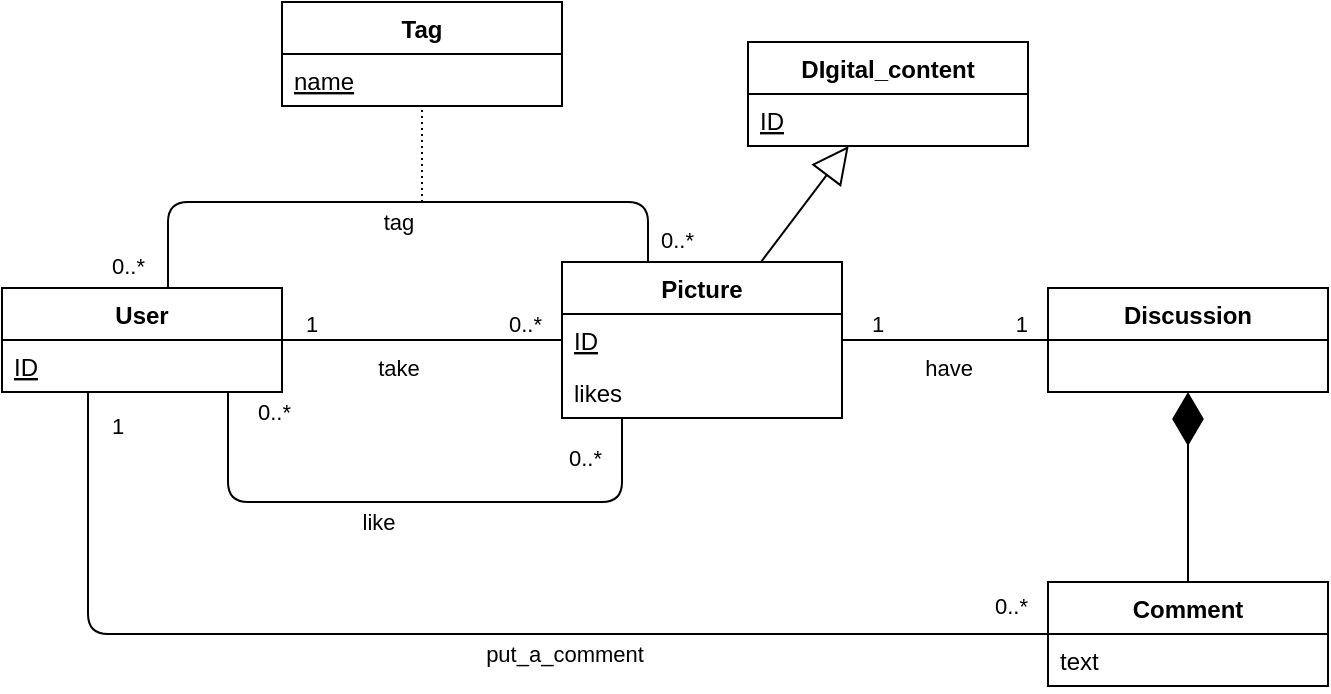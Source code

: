 <mxfile version="13.6.10" type="github">
  <diagram id="JIyP0em8TTZpzE-Yu7QX" name="Page-1">
    <mxGraphModel dx="1038" dy="547" grid="1" gridSize="10" guides="1" tooltips="1" connect="1" arrows="1" fold="1" page="1" pageScale="1" pageWidth="827" pageHeight="1169" math="0" shadow="0">
      <root>
        <mxCell id="0" />
        <mxCell id="1" parent="0" />
        <mxCell id="kAtY7hV0Js4Ca2Sx3CgP-8" value="" style="endArrow=none;html=1;edgeStyle=orthogonalEdgeStyle;" edge="1" parent="1" source="kAtY7hV0Js4Ca2Sx3CgP-1" target="kAtY7hV0Js4Ca2Sx3CgP-3">
          <mxGeometry relative="1" as="geometry">
            <mxPoint x="107" y="150" as="sourcePoint" />
            <mxPoint x="267" y="150" as="targetPoint" />
          </mxGeometry>
        </mxCell>
        <mxCell id="kAtY7hV0Js4Ca2Sx3CgP-9" value="1" style="edgeLabel;resizable=0;html=1;align=left;verticalAlign=bottom;" connectable="0" vertex="1" parent="kAtY7hV0Js4Ca2Sx3CgP-8">
          <mxGeometry x="-1" relative="1" as="geometry">
            <mxPoint x="10" as="offset" />
          </mxGeometry>
        </mxCell>
        <mxCell id="kAtY7hV0Js4Ca2Sx3CgP-10" value="0..*" style="edgeLabel;resizable=0;html=1;align=right;verticalAlign=bottom;" connectable="0" vertex="1" parent="kAtY7hV0Js4Ca2Sx3CgP-8">
          <mxGeometry x="1" relative="1" as="geometry">
            <mxPoint x="-10" as="offset" />
          </mxGeometry>
        </mxCell>
        <mxCell id="kAtY7hV0Js4Ca2Sx3CgP-12" value="take" style="edgeLabel;html=1;align=center;verticalAlign=middle;resizable=0;points=[];" vertex="1" connectable="0" parent="kAtY7hV0Js4Ca2Sx3CgP-8">
          <mxGeometry x="-0.2" y="3" relative="1" as="geometry">
            <mxPoint x="2" y="17" as="offset" />
          </mxGeometry>
        </mxCell>
        <mxCell id="kAtY7hV0Js4Ca2Sx3CgP-13" value="" style="endArrow=none;html=1;edgeStyle=orthogonalEdgeStyle;" edge="1" parent="1" source="kAtY7hV0Js4Ca2Sx3CgP-1" target="kAtY7hV0Js4Ca2Sx3CgP-3">
          <mxGeometry relative="1" as="geometry">
            <mxPoint x="167" y="320" as="sourcePoint" />
            <mxPoint x="297" y="300" as="targetPoint" />
            <Array as="points">
              <mxPoint x="160" y="280" />
              <mxPoint x="357" y="280" />
            </Array>
          </mxGeometry>
        </mxCell>
        <mxCell id="kAtY7hV0Js4Ca2Sx3CgP-14" value="0..*" style="edgeLabel;resizable=0;html=1;align=left;verticalAlign=bottom;" connectable="0" vertex="1" parent="kAtY7hV0Js4Ca2Sx3CgP-13">
          <mxGeometry x="-1" relative="1" as="geometry">
            <mxPoint x="13" y="18" as="offset" />
          </mxGeometry>
        </mxCell>
        <mxCell id="kAtY7hV0Js4Ca2Sx3CgP-15" value="0..*" style="edgeLabel;resizable=0;html=1;align=right;verticalAlign=bottom;" connectable="0" vertex="1" parent="kAtY7hV0Js4Ca2Sx3CgP-13">
          <mxGeometry x="1" relative="1" as="geometry">
            <mxPoint x="-10" y="28" as="offset" />
          </mxGeometry>
        </mxCell>
        <mxCell id="kAtY7hV0Js4Ca2Sx3CgP-16" value="&lt;div&gt;like&lt;/div&gt;" style="edgeLabel;html=1;align=center;verticalAlign=middle;resizable=0;points=[];" vertex="1" connectable="0" parent="kAtY7hV0Js4Ca2Sx3CgP-13">
          <mxGeometry x="-0.194" y="2" relative="1" as="geometry">
            <mxPoint x="11" y="12" as="offset" />
          </mxGeometry>
        </mxCell>
        <mxCell id="kAtY7hV0Js4Ca2Sx3CgP-18" value="" style="endArrow=none;html=1;edgeStyle=orthogonalEdgeStyle;" edge="1" parent="1" source="kAtY7hV0Js4Ca2Sx3CgP-1" target="kAtY7hV0Js4Ca2Sx3CgP-3">
          <mxGeometry relative="1" as="geometry">
            <mxPoint x="160" y="139" as="sourcePoint" />
            <mxPoint x="370" y="113" as="targetPoint" />
            <Array as="points">
              <mxPoint x="130" y="130" />
              <mxPoint x="370" y="130" />
            </Array>
          </mxGeometry>
        </mxCell>
        <mxCell id="kAtY7hV0Js4Ca2Sx3CgP-19" value="0..*" style="edgeLabel;resizable=0;html=1;align=left;verticalAlign=bottom;" connectable="0" vertex="1" parent="kAtY7hV0Js4Ca2Sx3CgP-18">
          <mxGeometry x="-1" relative="1" as="geometry">
            <mxPoint x="-30" y="-3.0" as="offset" />
          </mxGeometry>
        </mxCell>
        <mxCell id="kAtY7hV0Js4Ca2Sx3CgP-20" value="0..*" style="edgeLabel;resizable=0;html=1;align=right;verticalAlign=bottom;" connectable="0" vertex="1" parent="kAtY7hV0Js4Ca2Sx3CgP-18">
          <mxGeometry x="1" relative="1" as="geometry">
            <mxPoint x="23" y="-3" as="offset" />
          </mxGeometry>
        </mxCell>
        <mxCell id="kAtY7hV0Js4Ca2Sx3CgP-21" value="tag" style="edgeLabel;html=1;align=center;verticalAlign=middle;resizable=0;points=[];" vertex="1" connectable="0" parent="kAtY7hV0Js4Ca2Sx3CgP-18">
          <mxGeometry x="-0.194" y="2" relative="1" as="geometry">
            <mxPoint x="32" y="12" as="offset" />
          </mxGeometry>
        </mxCell>
        <mxCell id="kAtY7hV0Js4Ca2Sx3CgP-23" value="" style="endArrow=diamondThin;endFill=1;endSize=24;html=1;" edge="1" parent="1" source="kAtY7hV0Js4Ca2Sx3CgP-22" target="kAtY7hV0Js4Ca2Sx3CgP-17">
          <mxGeometry width="160" relative="1" as="geometry">
            <mxPoint x="240" y="430" as="sourcePoint" />
            <mxPoint x="400" y="430" as="targetPoint" />
          </mxGeometry>
        </mxCell>
        <mxCell id="kAtY7hV0Js4Ca2Sx3CgP-24" value="" style="endArrow=none;html=1;edgeStyle=orthogonalEdgeStyle;" edge="1" parent="1" source="kAtY7hV0Js4Ca2Sx3CgP-3" target="kAtY7hV0Js4Ca2Sx3CgP-17">
          <mxGeometry relative="1" as="geometry">
            <mxPoint x="460" y="170" as="sourcePoint" />
            <mxPoint x="620" y="220" as="targetPoint" />
          </mxGeometry>
        </mxCell>
        <mxCell id="kAtY7hV0Js4Ca2Sx3CgP-25" value="1" style="edgeLabel;resizable=0;html=1;align=left;verticalAlign=bottom;" connectable="0" vertex="1" parent="kAtY7hV0Js4Ca2Sx3CgP-24">
          <mxGeometry x="-1" relative="1" as="geometry">
            <mxPoint x="13" as="offset" />
          </mxGeometry>
        </mxCell>
        <mxCell id="kAtY7hV0Js4Ca2Sx3CgP-26" value="1" style="edgeLabel;resizable=0;html=1;align=right;verticalAlign=bottom;" connectable="0" vertex="1" parent="kAtY7hV0Js4Ca2Sx3CgP-24">
          <mxGeometry x="1" relative="1" as="geometry">
            <mxPoint x="-10" as="offset" />
          </mxGeometry>
        </mxCell>
        <mxCell id="kAtY7hV0Js4Ca2Sx3CgP-34" value="have" style="edgeLabel;html=1;align=center;verticalAlign=middle;resizable=0;points=[];" vertex="1" connectable="0" parent="kAtY7hV0Js4Ca2Sx3CgP-24">
          <mxGeometry x="-0.301" y="-1" relative="1" as="geometry">
            <mxPoint x="17" y="13" as="offset" />
          </mxGeometry>
        </mxCell>
        <mxCell id="kAtY7hV0Js4Ca2Sx3CgP-22" value="Comment" style="swimlane;fontStyle=1;childLayout=stackLayout;horizontal=1;startSize=26;fillColor=none;horizontalStack=0;resizeParent=1;resizeParentMax=0;resizeLast=0;collapsible=1;marginBottom=0;" vertex="1" parent="1">
          <mxGeometry x="570" y="320" width="140" height="52" as="geometry" />
        </mxCell>
        <mxCell id="kAtY7hV0Js4Ca2Sx3CgP-39" value="text" style="text;strokeColor=none;fillColor=none;align=left;verticalAlign=top;spacingLeft=4;spacingRight=4;overflow=hidden;rotatable=0;points=[[0,0.5],[1,0.5]];portConstraint=eastwest;" vertex="1" parent="kAtY7hV0Js4Ca2Sx3CgP-22">
          <mxGeometry y="26" width="140" height="26" as="geometry" />
        </mxCell>
        <mxCell id="kAtY7hV0Js4Ca2Sx3CgP-29" value="" style="endArrow=block;endSize=16;endFill=0;html=1;" edge="1" parent="1" source="kAtY7hV0Js4Ca2Sx3CgP-3" target="kAtY7hV0Js4Ca2Sx3CgP-2">
          <mxGeometry width="160" relative="1" as="geometry">
            <mxPoint x="90" y="140" as="sourcePoint" />
            <mxPoint x="250" y="140" as="targetPoint" />
          </mxGeometry>
        </mxCell>
        <mxCell id="kAtY7hV0Js4Ca2Sx3CgP-30" value="" style="endArrow=none;html=1;edgeStyle=orthogonalEdgeStyle;" edge="1" parent="1" source="kAtY7hV0Js4Ca2Sx3CgP-5" target="kAtY7hV0Js4Ca2Sx3CgP-22">
          <mxGeometry relative="1" as="geometry">
            <mxPoint x="185" y="272" as="sourcePoint" />
            <mxPoint x="377" y="272" as="targetPoint" />
            <Array as="points">
              <mxPoint x="90" y="346" />
            </Array>
          </mxGeometry>
        </mxCell>
        <mxCell id="kAtY7hV0Js4Ca2Sx3CgP-31" value="1" style="edgeLabel;resizable=0;html=1;align=left;verticalAlign=bottom;" connectable="0" vertex="1" parent="kAtY7hV0Js4Ca2Sx3CgP-30">
          <mxGeometry x="-1" relative="1" as="geometry">
            <mxPoint x="10.0" y="25.0" as="offset" />
          </mxGeometry>
        </mxCell>
        <mxCell id="kAtY7hV0Js4Ca2Sx3CgP-32" value="0..*" style="edgeLabel;resizable=0;html=1;align=right;verticalAlign=bottom;" connectable="0" vertex="1" parent="kAtY7hV0Js4Ca2Sx3CgP-30">
          <mxGeometry x="1" relative="1" as="geometry">
            <mxPoint x="-10" y="-6" as="offset" />
          </mxGeometry>
        </mxCell>
        <mxCell id="kAtY7hV0Js4Ca2Sx3CgP-33" value="put_a_comment" style="edgeLabel;html=1;align=center;verticalAlign=middle;resizable=0;points=[];" vertex="1" connectable="0" parent="kAtY7hV0Js4Ca2Sx3CgP-30">
          <mxGeometry x="-0.194" y="2" relative="1" as="geometry">
            <mxPoint x="117" y="12" as="offset" />
          </mxGeometry>
        </mxCell>
        <mxCell id="kAtY7hV0Js4Ca2Sx3CgP-17" value="Discussion" style="swimlane;fontStyle=1;childLayout=stackLayout;horizontal=1;startSize=26;fillColor=none;horizontalStack=0;resizeParent=1;resizeParentMax=0;resizeLast=0;collapsible=1;marginBottom=0;" vertex="1" parent="1">
          <mxGeometry x="570" y="173" width="140" height="52" as="geometry" />
        </mxCell>
        <mxCell id="kAtY7hV0Js4Ca2Sx3CgP-40" value="Tag" style="swimlane;fontStyle=1;childLayout=stackLayout;horizontal=1;startSize=26;fillColor=none;horizontalStack=0;resizeParent=1;resizeParentMax=0;resizeLast=0;collapsible=1;marginBottom=0;" vertex="1" parent="1">
          <mxGeometry x="187" y="30" width="140" height="52" as="geometry" />
        </mxCell>
        <mxCell id="kAtY7hV0Js4Ca2Sx3CgP-41" value="name" style="text;strokeColor=none;fillColor=none;align=left;verticalAlign=top;spacingLeft=4;spacingRight=4;overflow=hidden;rotatable=0;points=[[0,0.5],[1,0.5]];portConstraint=eastwest;fontStyle=4" vertex="1" parent="kAtY7hV0Js4Ca2Sx3CgP-40">
          <mxGeometry y="26" width="140" height="26" as="geometry" />
        </mxCell>
        <mxCell id="kAtY7hV0Js4Ca2Sx3CgP-1" value="User" style="swimlane;fontStyle=1;childLayout=stackLayout;horizontal=1;startSize=26;fillColor=none;horizontalStack=0;resizeParent=1;resizeParentMax=0;resizeLast=0;collapsible=1;marginBottom=0;" vertex="1" parent="1">
          <mxGeometry x="47" y="173" width="140" height="52" as="geometry" />
        </mxCell>
        <mxCell id="kAtY7hV0Js4Ca2Sx3CgP-5" value="ID" style="text;strokeColor=none;fillColor=none;align=left;verticalAlign=top;spacingLeft=4;spacingRight=4;overflow=hidden;rotatable=0;points=[[0,0.5],[1,0.5]];portConstraint=eastwest;fontStyle=4" vertex="1" parent="kAtY7hV0Js4Ca2Sx3CgP-1">
          <mxGeometry y="26" width="140" height="26" as="geometry" />
        </mxCell>
        <mxCell id="kAtY7hV0Js4Ca2Sx3CgP-2" value="DIgital_content" style="swimlane;fontStyle=1;childLayout=stackLayout;horizontal=1;startSize=26;fillColor=none;horizontalStack=0;resizeParent=1;resizeParentMax=0;resizeLast=0;collapsible=1;marginBottom=0;" vertex="1" parent="1">
          <mxGeometry x="420" y="50" width="140" height="52" as="geometry" />
        </mxCell>
        <mxCell id="kAtY7hV0Js4Ca2Sx3CgP-7" value="ID" style="text;strokeColor=none;fillColor=none;align=left;verticalAlign=top;spacingLeft=4;spacingRight=4;overflow=hidden;rotatable=0;points=[[0,0.5],[1,0.5]];portConstraint=eastwest;fontStyle=4" vertex="1" parent="kAtY7hV0Js4Ca2Sx3CgP-2">
          <mxGeometry y="26" width="140" height="26" as="geometry" />
        </mxCell>
        <mxCell id="kAtY7hV0Js4Ca2Sx3CgP-42" value="" style="endArrow=none;html=1;rounded=0;dashed=1;dashPattern=1 2;" edge="1" parent="1" target="kAtY7hV0Js4Ca2Sx3CgP-40">
          <mxGeometry relative="1" as="geometry">
            <mxPoint x="257" y="130" as="sourcePoint" />
            <mxPoint x="190" y="70" as="targetPoint" />
          </mxGeometry>
        </mxCell>
        <mxCell id="kAtY7hV0Js4Ca2Sx3CgP-3" value="Picture" style="swimlane;fontStyle=1;childLayout=stackLayout;horizontal=1;startSize=26;fillColor=none;horizontalStack=0;resizeParent=1;resizeParentMax=0;resizeLast=0;collapsible=1;marginBottom=0;" vertex="1" parent="1">
          <mxGeometry x="327" y="160" width="140" height="78" as="geometry" />
        </mxCell>
        <mxCell id="kAtY7hV0Js4Ca2Sx3CgP-36" value="ID" style="text;strokeColor=none;fillColor=none;align=left;verticalAlign=top;spacingLeft=4;spacingRight=4;overflow=hidden;rotatable=0;points=[[0,0.5],[1,0.5]];portConstraint=eastwest;fontStyle=4" vertex="1" parent="kAtY7hV0Js4Ca2Sx3CgP-3">
          <mxGeometry y="26" width="140" height="26" as="geometry" />
        </mxCell>
        <mxCell id="kAtY7hV0Js4Ca2Sx3CgP-45" value="likes" style="text;strokeColor=none;fillColor=none;align=left;verticalAlign=top;spacingLeft=4;spacingRight=4;overflow=hidden;rotatable=0;points=[[0,0.5],[1,0.5]];portConstraint=eastwest;" vertex="1" parent="kAtY7hV0Js4Ca2Sx3CgP-3">
          <mxGeometry y="52" width="140" height="26" as="geometry" />
        </mxCell>
      </root>
    </mxGraphModel>
  </diagram>
</mxfile>

